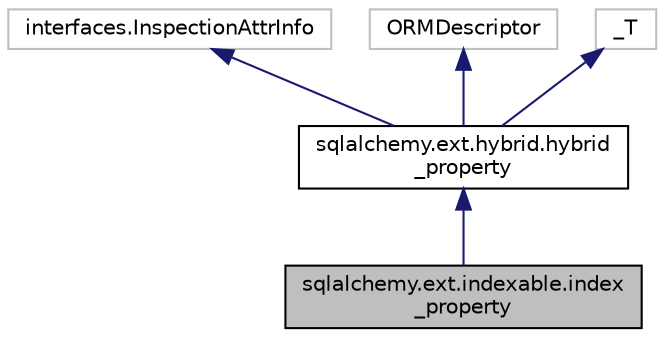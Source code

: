 digraph "sqlalchemy.ext.indexable.index_property"
{
 // LATEX_PDF_SIZE
  edge [fontname="Helvetica",fontsize="10",labelfontname="Helvetica",labelfontsize="10"];
  node [fontname="Helvetica",fontsize="10",shape=record];
  Node1 [label="sqlalchemy.ext.indexable.index\l_property",height=0.2,width=0.4,color="black", fillcolor="grey75", style="filled", fontcolor="black",tooltip=" "];
  Node2 -> Node1 [dir="back",color="midnightblue",fontsize="10",style="solid",fontname="Helvetica"];
  Node2 [label="sqlalchemy.ext.hybrid.hybrid\l_property",height=0.2,width=0.4,color="black", fillcolor="white", style="filled",URL="$classsqlalchemy_1_1ext_1_1hybrid_1_1hybrid__property.html",tooltip=" "];
  Node3 -> Node2 [dir="back",color="midnightblue",fontsize="10",style="solid",fontname="Helvetica"];
  Node3 [label="interfaces.InspectionAttrInfo",height=0.2,width=0.4,color="grey75", fillcolor="white", style="filled",tooltip=" "];
  Node4 -> Node2 [dir="back",color="midnightblue",fontsize="10",style="solid",fontname="Helvetica"];
  Node4 [label="ORMDescriptor",height=0.2,width=0.4,color="grey75", fillcolor="white", style="filled",tooltip=" "];
  Node5 -> Node2 [dir="back",color="midnightblue",fontsize="10",style="solid",fontname="Helvetica"];
  Node5 [label="_T",height=0.2,width=0.4,color="grey75", fillcolor="white", style="filled",tooltip=" "];
}
